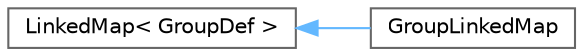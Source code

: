 digraph "Graphical Class Hierarchy"
{
 // INTERACTIVE_SVG=YES
 // LATEX_PDF_SIZE
  bgcolor="transparent";
  edge [fontname=Helvetica,fontsize=10,labelfontname=Helvetica,labelfontsize=10];
  node [fontname=Helvetica,fontsize=10,shape=box,height=0.2,width=0.4];
  rankdir="LR";
  Node0 [id="Node000000",label="LinkedMap\< GroupDef \>",height=0.2,width=0.4,color="grey40", fillcolor="white", style="filled",URL="$d0/d2c/class_linked_map.html",tooltip=" "];
  Node0 -> Node1 [id="edge185_Node000000_Node000001",dir="back",color="steelblue1",style="solid",tooltip=" "];
  Node1 [id="Node000001",label="GroupLinkedMap",height=0.2,width=0.4,color="grey40", fillcolor="white", style="filled",URL="$d3/dbd/class_group_linked_map.html",tooltip=" "];
}
